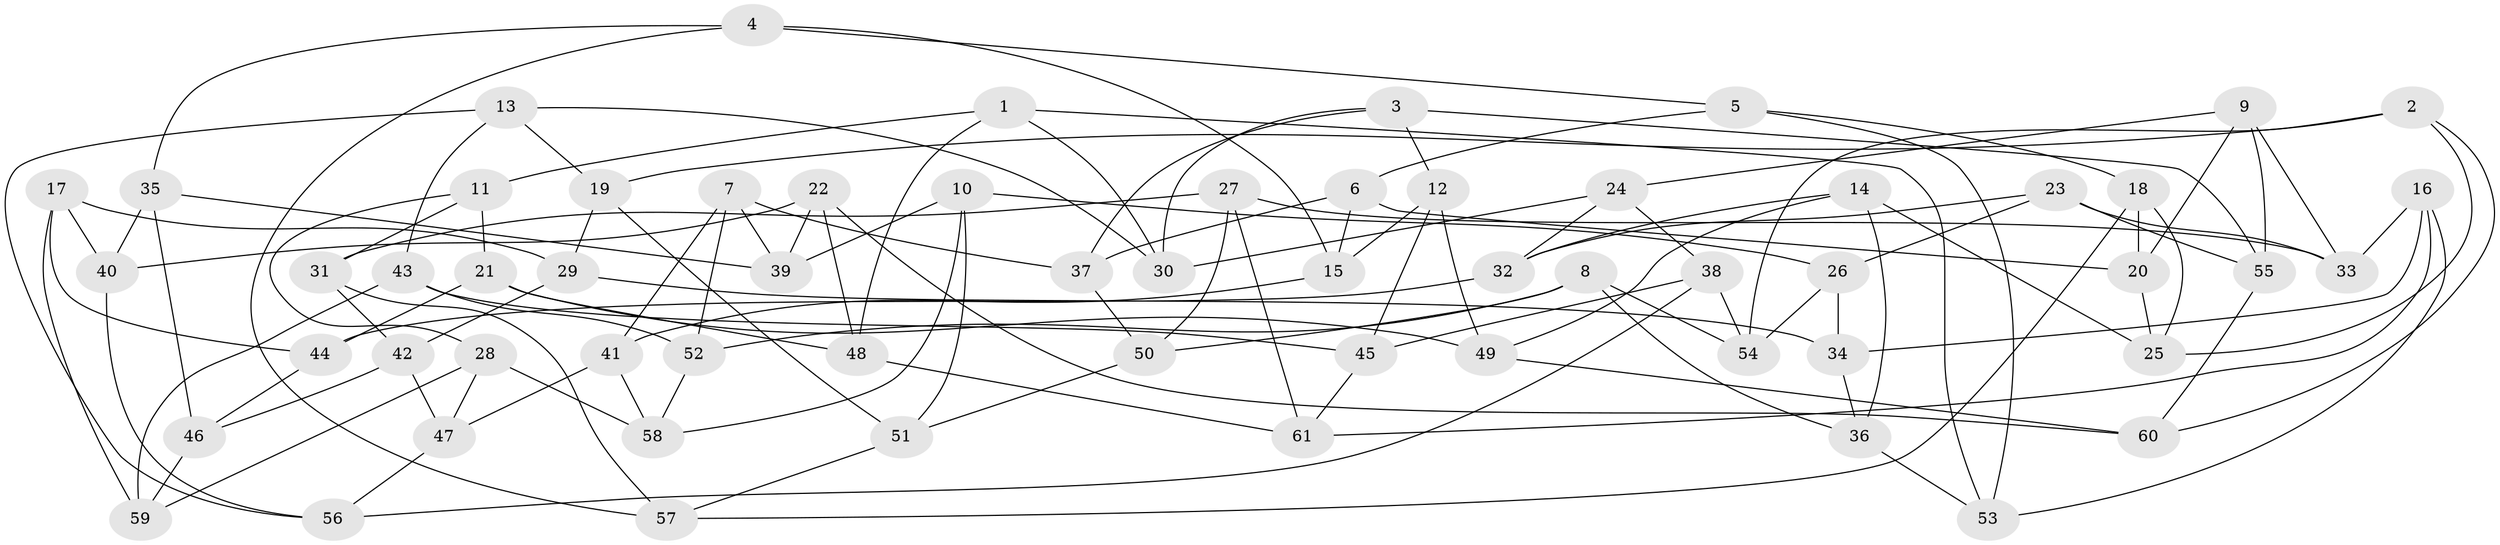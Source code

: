 // coarse degree distribution, {5: 0.17142857142857143, 6: 0.5714285714285714, 4: 0.2571428571428571}
// Generated by graph-tools (version 1.1) at 2025/52/02/27/25 19:52:30]
// undirected, 61 vertices, 122 edges
graph export_dot {
graph [start="1"]
  node [color=gray90,style=filled];
  1;
  2;
  3;
  4;
  5;
  6;
  7;
  8;
  9;
  10;
  11;
  12;
  13;
  14;
  15;
  16;
  17;
  18;
  19;
  20;
  21;
  22;
  23;
  24;
  25;
  26;
  27;
  28;
  29;
  30;
  31;
  32;
  33;
  34;
  35;
  36;
  37;
  38;
  39;
  40;
  41;
  42;
  43;
  44;
  45;
  46;
  47;
  48;
  49;
  50;
  51;
  52;
  53;
  54;
  55;
  56;
  57;
  58;
  59;
  60;
  61;
  1 -- 11;
  1 -- 48;
  1 -- 53;
  1 -- 30;
  2 -- 25;
  2 -- 19;
  2 -- 54;
  2 -- 60;
  3 -- 55;
  3 -- 30;
  3 -- 12;
  3 -- 37;
  4 -- 15;
  4 -- 57;
  4 -- 35;
  4 -- 5;
  5 -- 18;
  5 -- 53;
  5 -- 6;
  6 -- 37;
  6 -- 15;
  6 -- 20;
  7 -- 41;
  7 -- 37;
  7 -- 52;
  7 -- 39;
  8 -- 36;
  8 -- 52;
  8 -- 50;
  8 -- 54;
  9 -- 55;
  9 -- 33;
  9 -- 24;
  9 -- 20;
  10 -- 51;
  10 -- 26;
  10 -- 39;
  10 -- 58;
  11 -- 31;
  11 -- 28;
  11 -- 21;
  12 -- 49;
  12 -- 45;
  12 -- 15;
  13 -- 56;
  13 -- 43;
  13 -- 19;
  13 -- 30;
  14 -- 32;
  14 -- 25;
  14 -- 49;
  14 -- 36;
  15 -- 41;
  16 -- 61;
  16 -- 53;
  16 -- 34;
  16 -- 33;
  17 -- 29;
  17 -- 44;
  17 -- 40;
  17 -- 59;
  18 -- 57;
  18 -- 25;
  18 -- 20;
  19 -- 29;
  19 -- 51;
  20 -- 25;
  21 -- 44;
  21 -- 49;
  21 -- 48;
  22 -- 60;
  22 -- 39;
  22 -- 48;
  22 -- 40;
  23 -- 32;
  23 -- 55;
  23 -- 33;
  23 -- 26;
  24 -- 38;
  24 -- 30;
  24 -- 32;
  26 -- 54;
  26 -- 34;
  27 -- 61;
  27 -- 33;
  27 -- 50;
  27 -- 31;
  28 -- 47;
  28 -- 58;
  28 -- 59;
  29 -- 42;
  29 -- 34;
  31 -- 42;
  31 -- 57;
  32 -- 44;
  34 -- 36;
  35 -- 40;
  35 -- 46;
  35 -- 39;
  36 -- 53;
  37 -- 50;
  38 -- 54;
  38 -- 56;
  38 -- 45;
  40 -- 56;
  41 -- 47;
  41 -- 58;
  42 -- 47;
  42 -- 46;
  43 -- 59;
  43 -- 52;
  43 -- 45;
  44 -- 46;
  45 -- 61;
  46 -- 59;
  47 -- 56;
  48 -- 61;
  49 -- 60;
  50 -- 51;
  51 -- 57;
  52 -- 58;
  55 -- 60;
}
